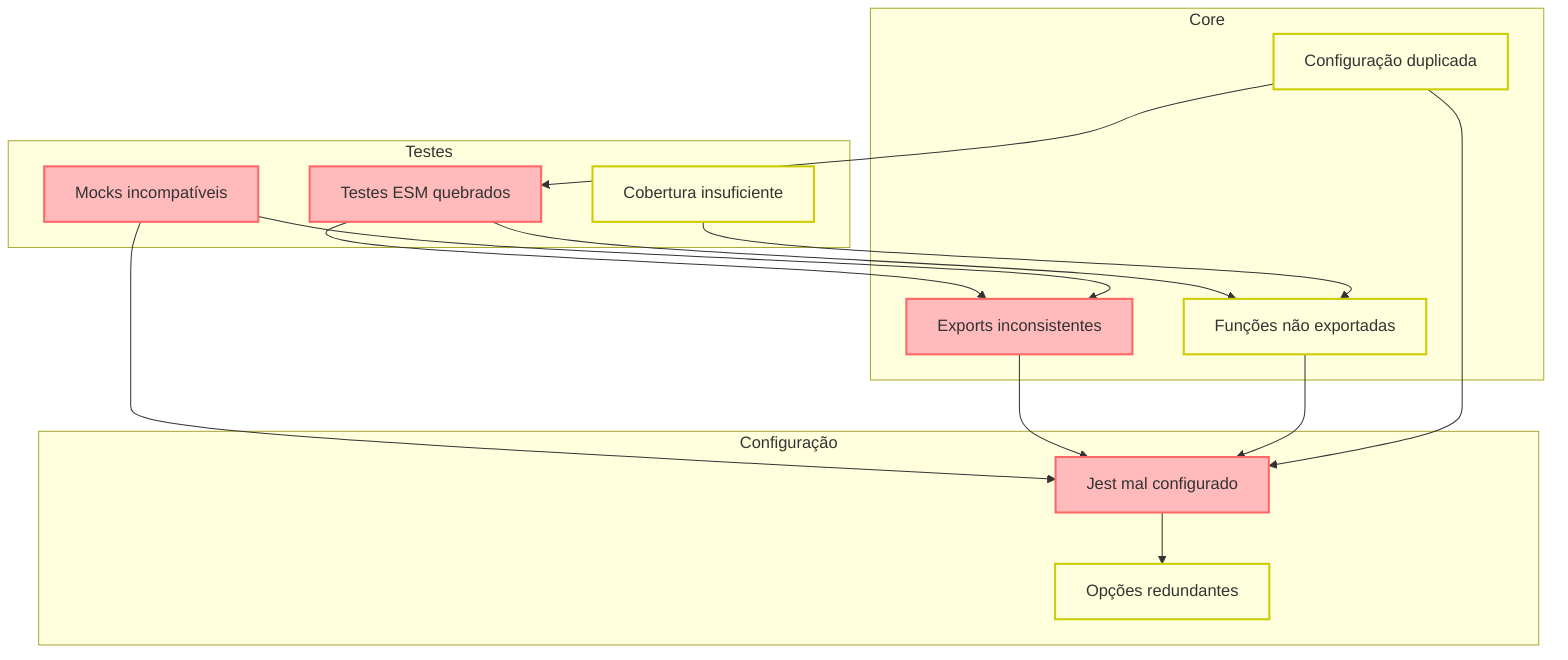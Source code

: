 graph TD
  subgraph Testes
    T1["Testes ESM quebrados"]
    T2["Mocks incompatíveis"]
    T3["Cobertura insuficiente"]
  end

  subgraph Core
    C1["Exports inconsistentes"]
    C2["Funções não exportadas"]
    C3["Configuração duplicada"]
  end

  subgraph Configuração
    J1["Jest mal configurado"]
    J2["Opções redundantes"]
  end

  T1 --> C1
  T1 --> C2
  T2 --> C1
  T2 --> J1
  T3 --> C2
  C1 --> J1
  C2 --> J1
  J1 --> J2
  C3 --> J1
  C3 --> T1

  style T1 fill:#fbb,stroke:#f66,stroke-width:2px
  style T2 fill:#fbb,stroke:#f66,stroke-width:2px
  style T3 fill:#ffd,stroke:#cc0,stroke-width:2px
  style C1 fill:#fbb,stroke:#f66,stroke-width:2px
  style C2 fill:#ffd,stroke:#cc0,stroke-width:2px
  style C3 fill:#ffd,stroke:#cc0,stroke-width:2px
  style J1 fill:#fbb,stroke:#f66,stroke-width:2px
  style J2 fill:#ffd,stroke:#cc0,stroke-width:2px